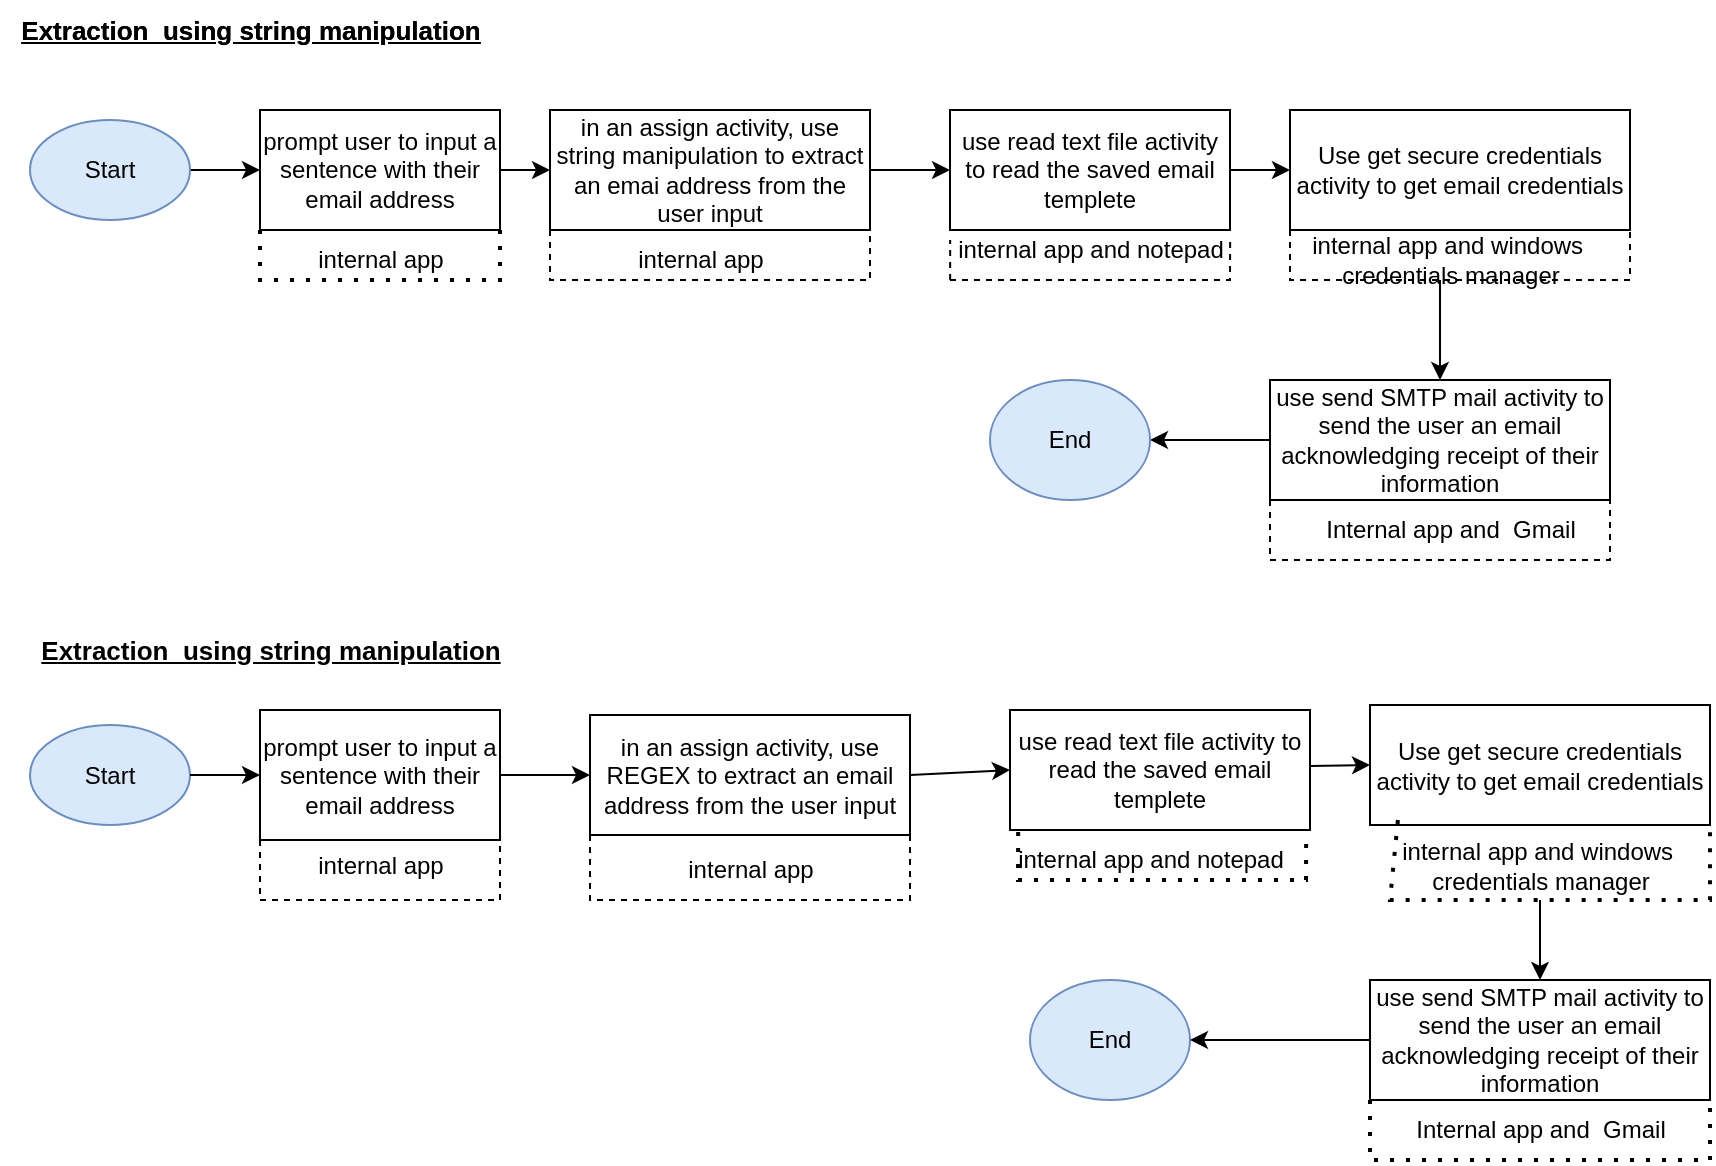 <mxfile version="21.7.2" type="device">
  <diagram name="Page-1" id="mC_LAviZnDtMSzJDf7YL">
    <mxGraphModel dx="880" dy="470" grid="1" gridSize="10" guides="1" tooltips="1" connect="1" arrows="1" fold="1" page="1" pageScale="1" pageWidth="850" pageHeight="1100" math="0" shadow="0">
      <root>
        <mxCell id="0" />
        <mxCell id="1" parent="0" />
        <mxCell id="Sauw9TE4eDmhD_2kOe0a-1" value="&lt;font style=&quot;font-size: 13px;&quot;&gt;&lt;b&gt;&lt;u&gt;Extraction&amp;nbsp; using string manipulation&lt;/u&gt;&lt;/b&gt;&lt;/font&gt;" style="text;html=1;align=center;verticalAlign=middle;resizable=0;points=[];autosize=1;strokeColor=none;fillColor=none;" vertex="1" parent="1">
          <mxGeometry x="25" y="60" width="250" height="30" as="geometry" />
        </mxCell>
        <mxCell id="Sauw9TE4eDmhD_2kOe0a-3" value="&lt;font style=&quot;font-size: 13px;&quot;&gt;&lt;b&gt;&lt;u&gt;Extraction&amp;nbsp; using string manipulation&lt;/u&gt;&lt;/b&gt;&lt;/font&gt;" style="text;html=1;align=center;verticalAlign=middle;resizable=0;points=[];autosize=1;strokeColor=none;fillColor=none;" vertex="1" parent="1">
          <mxGeometry x="25" y="60" width="250" height="30" as="geometry" />
        </mxCell>
        <mxCell id="Sauw9TE4eDmhD_2kOe0a-11" value="" style="edgeStyle=orthogonalEdgeStyle;rounded=0;orthogonalLoop=1;jettySize=auto;html=1;" edge="1" parent="1" source="Sauw9TE4eDmhD_2kOe0a-4" target="Sauw9TE4eDmhD_2kOe0a-5">
          <mxGeometry relative="1" as="geometry" />
        </mxCell>
        <mxCell id="Sauw9TE4eDmhD_2kOe0a-4" value="Start" style="ellipse;whiteSpace=wrap;html=1;fillColor=#dae8fc;strokeColor=#6c8ebf;" vertex="1" parent="1">
          <mxGeometry x="40" y="120" width="80" height="50" as="geometry" />
        </mxCell>
        <mxCell id="Sauw9TE4eDmhD_2kOe0a-12" value="" style="edgeStyle=orthogonalEdgeStyle;rounded=0;orthogonalLoop=1;jettySize=auto;html=1;" edge="1" parent="1" source="Sauw9TE4eDmhD_2kOe0a-5" target="Sauw9TE4eDmhD_2kOe0a-6">
          <mxGeometry relative="1" as="geometry" />
        </mxCell>
        <mxCell id="Sauw9TE4eDmhD_2kOe0a-5" value="prompt user to input a sentence with their email address" style="rounded=0;whiteSpace=wrap;html=1;" vertex="1" parent="1">
          <mxGeometry x="155" y="115" width="120" height="60" as="geometry" />
        </mxCell>
        <mxCell id="Sauw9TE4eDmhD_2kOe0a-13" value="" style="edgeStyle=orthogonalEdgeStyle;rounded=0;orthogonalLoop=1;jettySize=auto;html=1;" edge="1" parent="1" source="Sauw9TE4eDmhD_2kOe0a-6" target="Sauw9TE4eDmhD_2kOe0a-7">
          <mxGeometry relative="1" as="geometry" />
        </mxCell>
        <mxCell id="Sauw9TE4eDmhD_2kOe0a-6" value="in an assign activity, use string manipulation to extract an emai address from the user input" style="rounded=0;whiteSpace=wrap;html=1;" vertex="1" parent="1">
          <mxGeometry x="300" y="115" width="160" height="60" as="geometry" />
        </mxCell>
        <mxCell id="Sauw9TE4eDmhD_2kOe0a-14" value="" style="edgeStyle=orthogonalEdgeStyle;rounded=0;orthogonalLoop=1;jettySize=auto;html=1;" edge="1" parent="1" source="Sauw9TE4eDmhD_2kOe0a-7" target="Sauw9TE4eDmhD_2kOe0a-8">
          <mxGeometry relative="1" as="geometry" />
        </mxCell>
        <mxCell id="Sauw9TE4eDmhD_2kOe0a-7" value="use read text file activity to read the saved email templete" style="rounded=0;whiteSpace=wrap;html=1;" vertex="1" parent="1">
          <mxGeometry x="500" y="115" width="140" height="60" as="geometry" />
        </mxCell>
        <mxCell id="Sauw9TE4eDmhD_2kOe0a-8" value="Use get secure credentials activity to get email credentials" style="rounded=0;whiteSpace=wrap;html=1;" vertex="1" parent="1">
          <mxGeometry x="670" y="115" width="170" height="60" as="geometry" />
        </mxCell>
        <mxCell id="Sauw9TE4eDmhD_2kOe0a-16" value="" style="edgeStyle=orthogonalEdgeStyle;rounded=0;orthogonalLoop=1;jettySize=auto;html=1;" edge="1" parent="1" source="Sauw9TE4eDmhD_2kOe0a-9" target="Sauw9TE4eDmhD_2kOe0a-10">
          <mxGeometry relative="1" as="geometry" />
        </mxCell>
        <mxCell id="Sauw9TE4eDmhD_2kOe0a-9" value="use send SMTP mail activity to send the user an email acknowledging receipt of their information" style="rounded=0;whiteSpace=wrap;html=1;" vertex="1" parent="1">
          <mxGeometry x="660" y="250" width="170" height="60" as="geometry" />
        </mxCell>
        <mxCell id="Sauw9TE4eDmhD_2kOe0a-10" value="End" style="ellipse;whiteSpace=wrap;html=1;fillColor=#dae8fc;strokeColor=#6c8ebf;" vertex="1" parent="1">
          <mxGeometry x="520" y="250" width="80" height="60" as="geometry" />
        </mxCell>
        <mxCell id="Sauw9TE4eDmhD_2kOe0a-19" value="internal app" style="text;html=1;align=center;verticalAlign=middle;resizable=0;points=[];autosize=1;strokeColor=none;fillColor=none;" vertex="1" parent="1">
          <mxGeometry x="170" y="175" width="90" height="30" as="geometry" />
        </mxCell>
        <mxCell id="Sauw9TE4eDmhD_2kOe0a-20" value="internal app" style="text;html=1;align=center;verticalAlign=middle;resizable=0;points=[];autosize=1;strokeColor=none;fillColor=none;" vertex="1" parent="1">
          <mxGeometry x="330" y="175" width="90" height="30" as="geometry" />
        </mxCell>
        <mxCell id="Sauw9TE4eDmhD_2kOe0a-21" value="internal app and notepad" style="text;html=1;align=center;verticalAlign=middle;resizable=0;points=[];autosize=1;strokeColor=none;fillColor=none;" vertex="1" parent="1">
          <mxGeometry x="490" y="170" width="160" height="30" as="geometry" />
        </mxCell>
        <mxCell id="Sauw9TE4eDmhD_2kOe0a-22" value="internal app and windows&amp;nbsp;&lt;br&gt;credentials manager" style="text;html=1;align=center;verticalAlign=middle;resizable=0;points=[];autosize=1;strokeColor=none;fillColor=none;" vertex="1" parent="1">
          <mxGeometry x="670" y="170" width="160" height="40" as="geometry" />
        </mxCell>
        <mxCell id="Sauw9TE4eDmhD_2kOe0a-23" value="Internal app and&amp;nbsp; Gmail" style="text;html=1;align=center;verticalAlign=middle;resizable=0;points=[];autosize=1;strokeColor=none;fillColor=none;" vertex="1" parent="1">
          <mxGeometry x="675" y="310" width="150" height="30" as="geometry" />
        </mxCell>
        <mxCell id="Sauw9TE4eDmhD_2kOe0a-24" value="" style="endArrow=none;dashed=1;html=1;rounded=0;entryX=1;entryY=1;entryDx=0;entryDy=0;exitX=0;exitY=1;exitDx=0;exitDy=0;" edge="1" parent="1" source="Sauw9TE4eDmhD_2kOe0a-6" target="Sauw9TE4eDmhD_2kOe0a-6">
          <mxGeometry width="50" height="50" relative="1" as="geometry">
            <mxPoint x="400" y="270" as="sourcePoint" />
            <mxPoint x="450" y="220" as="targetPoint" />
            <Array as="points">
              <mxPoint x="300" y="200" />
              <mxPoint x="460" y="200" />
            </Array>
          </mxGeometry>
        </mxCell>
        <mxCell id="Sauw9TE4eDmhD_2kOe0a-25" value="" style="endArrow=none;dashed=1;html=1;rounded=0;entryX=0.938;entryY=0.333;entryDx=0;entryDy=0;entryPerimeter=0;" edge="1" parent="1" source="Sauw9TE4eDmhD_2kOe0a-21" target="Sauw9TE4eDmhD_2kOe0a-21">
          <mxGeometry width="50" height="50" relative="1" as="geometry">
            <mxPoint x="400" y="270" as="sourcePoint" />
            <mxPoint x="450" y="220" as="targetPoint" />
            <Array as="points">
              <mxPoint x="500" y="200" />
              <mxPoint x="640" y="200" />
            </Array>
          </mxGeometry>
        </mxCell>
        <mxCell id="Sauw9TE4eDmhD_2kOe0a-26" value="" style="endArrow=none;dashed=1;html=1;dashPattern=1 3;strokeWidth=2;rounded=0;entryX=1;entryY=1;entryDx=0;entryDy=0;exitX=0;exitY=1;exitDx=0;exitDy=0;" edge="1" parent="1" source="Sauw9TE4eDmhD_2kOe0a-5" target="Sauw9TE4eDmhD_2kOe0a-5">
          <mxGeometry width="50" height="50" relative="1" as="geometry">
            <mxPoint x="400" y="270" as="sourcePoint" />
            <mxPoint x="450" y="220" as="targetPoint" />
            <Array as="points">
              <mxPoint x="155" y="200" />
              <mxPoint x="275" y="200" />
            </Array>
          </mxGeometry>
        </mxCell>
        <mxCell id="Sauw9TE4eDmhD_2kOe0a-27" value="" style="endArrow=none;dashed=1;html=1;rounded=0;entryX=0.063;entryY=0.333;entryDx=0;entryDy=0;entryPerimeter=0;exitX=0.063;exitY=1;exitDx=0;exitDy=0;exitPerimeter=0;" edge="1" parent="1" source="Sauw9TE4eDmhD_2kOe0a-21" target="Sauw9TE4eDmhD_2kOe0a-21">
          <mxGeometry width="50" height="50" relative="1" as="geometry">
            <mxPoint x="400" y="270" as="sourcePoint" />
            <mxPoint x="450" y="220" as="targetPoint" />
          </mxGeometry>
        </mxCell>
        <mxCell id="Sauw9TE4eDmhD_2kOe0a-28" value="" style="endArrow=none;dashed=1;html=1;rounded=0;entryX=1;entryY=1;entryDx=0;entryDy=0;exitX=0;exitY=1;exitDx=0;exitDy=0;" edge="1" parent="1" source="Sauw9TE4eDmhD_2kOe0a-9" target="Sauw9TE4eDmhD_2kOe0a-9">
          <mxGeometry width="50" height="50" relative="1" as="geometry">
            <mxPoint x="400" y="270" as="sourcePoint" />
            <mxPoint x="450" y="220" as="targetPoint" />
            <Array as="points">
              <mxPoint x="660" y="340" />
              <mxPoint x="830" y="340" />
            </Array>
          </mxGeometry>
        </mxCell>
        <mxCell id="Sauw9TE4eDmhD_2kOe0a-29" value="" style="endArrow=none;dashed=1;html=1;rounded=0;entryX=1;entryY=1;entryDx=0;entryDy=0;exitX=0;exitY=0.125;exitDx=0;exitDy=0;exitPerimeter=0;" edge="1" parent="1" source="Sauw9TE4eDmhD_2kOe0a-22" target="Sauw9TE4eDmhD_2kOe0a-8">
          <mxGeometry width="50" height="50" relative="1" as="geometry">
            <mxPoint x="450" y="270" as="sourcePoint" />
            <mxPoint x="500" y="220" as="targetPoint" />
            <Array as="points">
              <mxPoint x="670" y="200" />
              <mxPoint x="840" y="200" />
            </Array>
          </mxGeometry>
        </mxCell>
        <mxCell id="Sauw9TE4eDmhD_2kOe0a-31" value="" style="endArrow=classic;html=1;rounded=0;entryX=0.5;entryY=0;entryDx=0;entryDy=0;" edge="1" parent="1" target="Sauw9TE4eDmhD_2kOe0a-9">
          <mxGeometry width="50" height="50" relative="1" as="geometry">
            <mxPoint x="745" y="200" as="sourcePoint" />
            <mxPoint x="500" y="220" as="targetPoint" />
          </mxGeometry>
        </mxCell>
        <mxCell id="Sauw9TE4eDmhD_2kOe0a-33" value="Start" style="ellipse;whiteSpace=wrap;html=1;fillColor=#dae8fc;strokeColor=#6c8ebf;" vertex="1" parent="1">
          <mxGeometry x="40" y="422.5" width="80" height="50" as="geometry" />
        </mxCell>
        <mxCell id="Sauw9TE4eDmhD_2kOe0a-34" value="prompt user to input a sentence with their email address" style="rounded=0;whiteSpace=wrap;html=1;" vertex="1" parent="1">
          <mxGeometry x="155" y="415" width="120" height="65" as="geometry" />
        </mxCell>
        <mxCell id="Sauw9TE4eDmhD_2kOe0a-35" value="in an assign activity, use REGEX to extract an email address from the user input" style="rounded=0;whiteSpace=wrap;html=1;" vertex="1" parent="1">
          <mxGeometry x="320" y="417.5" width="160" height="60" as="geometry" />
        </mxCell>
        <mxCell id="Sauw9TE4eDmhD_2kOe0a-36" value="use read text file activity to read the saved email templete" style="rounded=0;whiteSpace=wrap;html=1;" vertex="1" parent="1">
          <mxGeometry x="530" y="415" width="150" height="60" as="geometry" />
        </mxCell>
        <mxCell id="Sauw9TE4eDmhD_2kOe0a-37" value="Use get secure credentials activity to get email credentials" style="rounded=0;whiteSpace=wrap;html=1;" vertex="1" parent="1">
          <mxGeometry x="710" y="412.5" width="170" height="60" as="geometry" />
        </mxCell>
        <mxCell id="Sauw9TE4eDmhD_2kOe0a-38" value="use send SMTP mail activity to send the user an email acknowledging receipt of their information" style="rounded=0;whiteSpace=wrap;html=1;" vertex="1" parent="1">
          <mxGeometry x="710" y="550" width="170" height="60" as="geometry" />
        </mxCell>
        <mxCell id="Sauw9TE4eDmhD_2kOe0a-39" value="End" style="ellipse;whiteSpace=wrap;html=1;fillColor=#dae8fc;strokeColor=#6c8ebf;" vertex="1" parent="1">
          <mxGeometry x="540" y="550" width="80" height="60" as="geometry" />
        </mxCell>
        <mxCell id="Sauw9TE4eDmhD_2kOe0a-40" value="internal app" style="text;html=1;align=center;verticalAlign=middle;resizable=0;points=[];autosize=1;strokeColor=none;fillColor=none;" vertex="1" parent="1">
          <mxGeometry x="170" y="477.5" width="90" height="30" as="geometry" />
        </mxCell>
        <mxCell id="Sauw9TE4eDmhD_2kOe0a-41" value="internal app" style="text;html=1;align=center;verticalAlign=middle;resizable=0;points=[];autosize=1;strokeColor=none;fillColor=none;" vertex="1" parent="1">
          <mxGeometry x="355" y="480" width="90" height="30" as="geometry" />
        </mxCell>
        <mxCell id="Sauw9TE4eDmhD_2kOe0a-42" value="internal app and notepad" style="text;html=1;align=center;verticalAlign=middle;resizable=0;points=[];autosize=1;strokeColor=none;fillColor=none;" vertex="1" parent="1">
          <mxGeometry x="520" y="475" width="160" height="30" as="geometry" />
        </mxCell>
        <mxCell id="Sauw9TE4eDmhD_2kOe0a-43" value="internal app and windows&amp;nbsp;&lt;br&gt;credentials manager" style="text;html=1;align=center;verticalAlign=middle;resizable=0;points=[];autosize=1;strokeColor=none;fillColor=none;" vertex="1" parent="1">
          <mxGeometry x="715" y="472.5" width="160" height="40" as="geometry" />
        </mxCell>
        <mxCell id="Sauw9TE4eDmhD_2kOe0a-44" value="Internal app and&amp;nbsp; Gmail" style="text;html=1;align=center;verticalAlign=middle;resizable=0;points=[];autosize=1;strokeColor=none;fillColor=none;" vertex="1" parent="1">
          <mxGeometry x="720" y="610" width="150" height="30" as="geometry" />
        </mxCell>
        <mxCell id="Sauw9TE4eDmhD_2kOe0a-46" value="" style="endArrow=none;dashed=1;html=1;dashPattern=1 3;strokeWidth=2;rounded=0;entryX=1;entryY=1;entryDx=0;entryDy=0;exitX=0.056;exitY=-0.062;exitDx=0;exitDy=0;exitPerimeter=0;" edge="1" parent="1" source="Sauw9TE4eDmhD_2kOe0a-43" target="Sauw9TE4eDmhD_2kOe0a-37">
          <mxGeometry width="50" height="50" relative="1" as="geometry">
            <mxPoint x="450" y="430" as="sourcePoint" />
            <mxPoint x="500" y="380" as="targetPoint" />
            <Array as="points">
              <mxPoint x="720" y="510" />
              <mxPoint x="880" y="510" />
            </Array>
          </mxGeometry>
        </mxCell>
        <mxCell id="Sauw9TE4eDmhD_2kOe0a-47" value="" style="endArrow=none;dashed=1;html=1;dashPattern=1 3;strokeWidth=2;rounded=0;entryX=0.988;entryY=0.133;entryDx=0;entryDy=0;entryPerimeter=0;exitX=0.088;exitY=0.033;exitDx=0;exitDy=0;exitPerimeter=0;" edge="1" parent="1" source="Sauw9TE4eDmhD_2kOe0a-42" target="Sauw9TE4eDmhD_2kOe0a-42">
          <mxGeometry width="50" height="50" relative="1" as="geometry">
            <mxPoint x="450" y="430" as="sourcePoint" />
            <mxPoint x="500" y="380" as="targetPoint" />
            <Array as="points">
              <mxPoint x="534" y="500" />
              <mxPoint x="678" y="500" />
            </Array>
          </mxGeometry>
        </mxCell>
        <mxCell id="Sauw9TE4eDmhD_2kOe0a-48" value="" style="endArrow=none;dashed=1;html=1;rounded=0;entryX=1;entryY=1;entryDx=0;entryDy=0;exitX=0;exitY=1;exitDx=0;exitDy=0;" edge="1" parent="1" source="Sauw9TE4eDmhD_2kOe0a-35" target="Sauw9TE4eDmhD_2kOe0a-35">
          <mxGeometry width="50" height="50" relative="1" as="geometry">
            <mxPoint x="450" y="430" as="sourcePoint" />
            <mxPoint x="500" y="380" as="targetPoint" />
            <Array as="points">
              <mxPoint x="320" y="510" />
              <mxPoint x="480" y="510" />
            </Array>
          </mxGeometry>
        </mxCell>
        <mxCell id="Sauw9TE4eDmhD_2kOe0a-49" value="" style="endArrow=none;dashed=1;html=1;rounded=0;entryX=1;entryY=1;entryDx=0;entryDy=0;exitX=0;exitY=1;exitDx=0;exitDy=0;" edge="1" parent="1" source="Sauw9TE4eDmhD_2kOe0a-34" target="Sauw9TE4eDmhD_2kOe0a-34">
          <mxGeometry width="50" height="50" relative="1" as="geometry">
            <mxPoint x="450" y="430" as="sourcePoint" />
            <mxPoint x="500" y="380" as="targetPoint" />
            <Array as="points">
              <mxPoint x="155" y="510" />
              <mxPoint x="275" y="510" />
            </Array>
          </mxGeometry>
        </mxCell>
        <mxCell id="Sauw9TE4eDmhD_2kOe0a-50" value="" style="endArrow=none;dashed=1;html=1;dashPattern=1 3;strokeWidth=2;rounded=0;entryX=1;entryY=1;entryDx=0;entryDy=0;exitX=0;exitY=1;exitDx=0;exitDy=0;" edge="1" parent="1" source="Sauw9TE4eDmhD_2kOe0a-38" target="Sauw9TE4eDmhD_2kOe0a-38">
          <mxGeometry width="50" height="50" relative="1" as="geometry">
            <mxPoint x="450" y="430" as="sourcePoint" />
            <mxPoint x="500" y="380" as="targetPoint" />
            <Array as="points">
              <mxPoint x="710" y="640" />
              <mxPoint x="880" y="640" />
            </Array>
          </mxGeometry>
        </mxCell>
        <mxCell id="Sauw9TE4eDmhD_2kOe0a-54" value="" style="endArrow=classic;html=1;rounded=0;entryX=0;entryY=0.5;entryDx=0;entryDy=0;exitX=1;exitY=0.5;exitDx=0;exitDy=0;" edge="1" parent="1" source="Sauw9TE4eDmhD_2kOe0a-33" target="Sauw9TE4eDmhD_2kOe0a-34">
          <mxGeometry width="50" height="50" relative="1" as="geometry">
            <mxPoint x="450" y="430" as="sourcePoint" />
            <mxPoint x="500" y="380" as="targetPoint" />
          </mxGeometry>
        </mxCell>
        <mxCell id="Sauw9TE4eDmhD_2kOe0a-58" value="" style="endArrow=classic;html=1;rounded=0;entryX=0;entryY=0.5;entryDx=0;entryDy=0;exitX=1;exitY=0.5;exitDx=0;exitDy=0;" edge="1" parent="1" source="Sauw9TE4eDmhD_2kOe0a-35" target="Sauw9TE4eDmhD_2kOe0a-36">
          <mxGeometry width="50" height="50" relative="1" as="geometry">
            <mxPoint x="450" y="430" as="sourcePoint" />
            <mxPoint x="500" y="380" as="targetPoint" />
          </mxGeometry>
        </mxCell>
        <mxCell id="Sauw9TE4eDmhD_2kOe0a-61" value="" style="endArrow=classic;html=1;rounded=0;entryX=0;entryY=0.5;entryDx=0;entryDy=0;" edge="1" parent="1" target="Sauw9TE4eDmhD_2kOe0a-37">
          <mxGeometry width="50" height="50" relative="1" as="geometry">
            <mxPoint x="680" y="443" as="sourcePoint" />
            <mxPoint x="500" y="380" as="targetPoint" />
          </mxGeometry>
        </mxCell>
        <mxCell id="Sauw9TE4eDmhD_2kOe0a-62" value="" style="endArrow=classic;html=1;rounded=0;entryX=0.5;entryY=0;entryDx=0;entryDy=0;" edge="1" parent="1" target="Sauw9TE4eDmhD_2kOe0a-38">
          <mxGeometry width="50" height="50" relative="1" as="geometry">
            <mxPoint x="795" y="510" as="sourcePoint" />
            <mxPoint x="500" y="380" as="targetPoint" />
          </mxGeometry>
        </mxCell>
        <mxCell id="Sauw9TE4eDmhD_2kOe0a-63" value="" style="endArrow=classic;html=1;rounded=0;entryX=0;entryY=0.5;entryDx=0;entryDy=0;exitX=1;exitY=0.5;exitDx=0;exitDy=0;" edge="1" parent="1" source="Sauw9TE4eDmhD_2kOe0a-34" target="Sauw9TE4eDmhD_2kOe0a-35">
          <mxGeometry width="50" height="50" relative="1" as="geometry">
            <mxPoint x="450" y="430" as="sourcePoint" />
            <mxPoint x="500" y="380" as="targetPoint" />
          </mxGeometry>
        </mxCell>
        <mxCell id="Sauw9TE4eDmhD_2kOe0a-64" value="" style="endArrow=classic;html=1;rounded=0;entryX=1;entryY=0.5;entryDx=0;entryDy=0;exitX=0;exitY=0.5;exitDx=0;exitDy=0;" edge="1" parent="1" source="Sauw9TE4eDmhD_2kOe0a-38" target="Sauw9TE4eDmhD_2kOe0a-39">
          <mxGeometry width="50" height="50" relative="1" as="geometry">
            <mxPoint x="450" y="430" as="sourcePoint" />
            <mxPoint x="500" y="380" as="targetPoint" />
          </mxGeometry>
        </mxCell>
        <mxCell id="Sauw9TE4eDmhD_2kOe0a-65" value="&lt;font style=&quot;font-size: 13px;&quot;&gt;&lt;b&gt;&lt;u&gt;Extraction&amp;nbsp; using string manipulation&lt;/u&gt;&lt;/b&gt;&lt;/font&gt;" style="text;html=1;align=center;verticalAlign=middle;resizable=0;points=[];autosize=1;strokeColor=none;fillColor=none;" vertex="1" parent="1">
          <mxGeometry x="35" y="370" width="250" height="30" as="geometry" />
        </mxCell>
      </root>
    </mxGraphModel>
  </diagram>
</mxfile>
